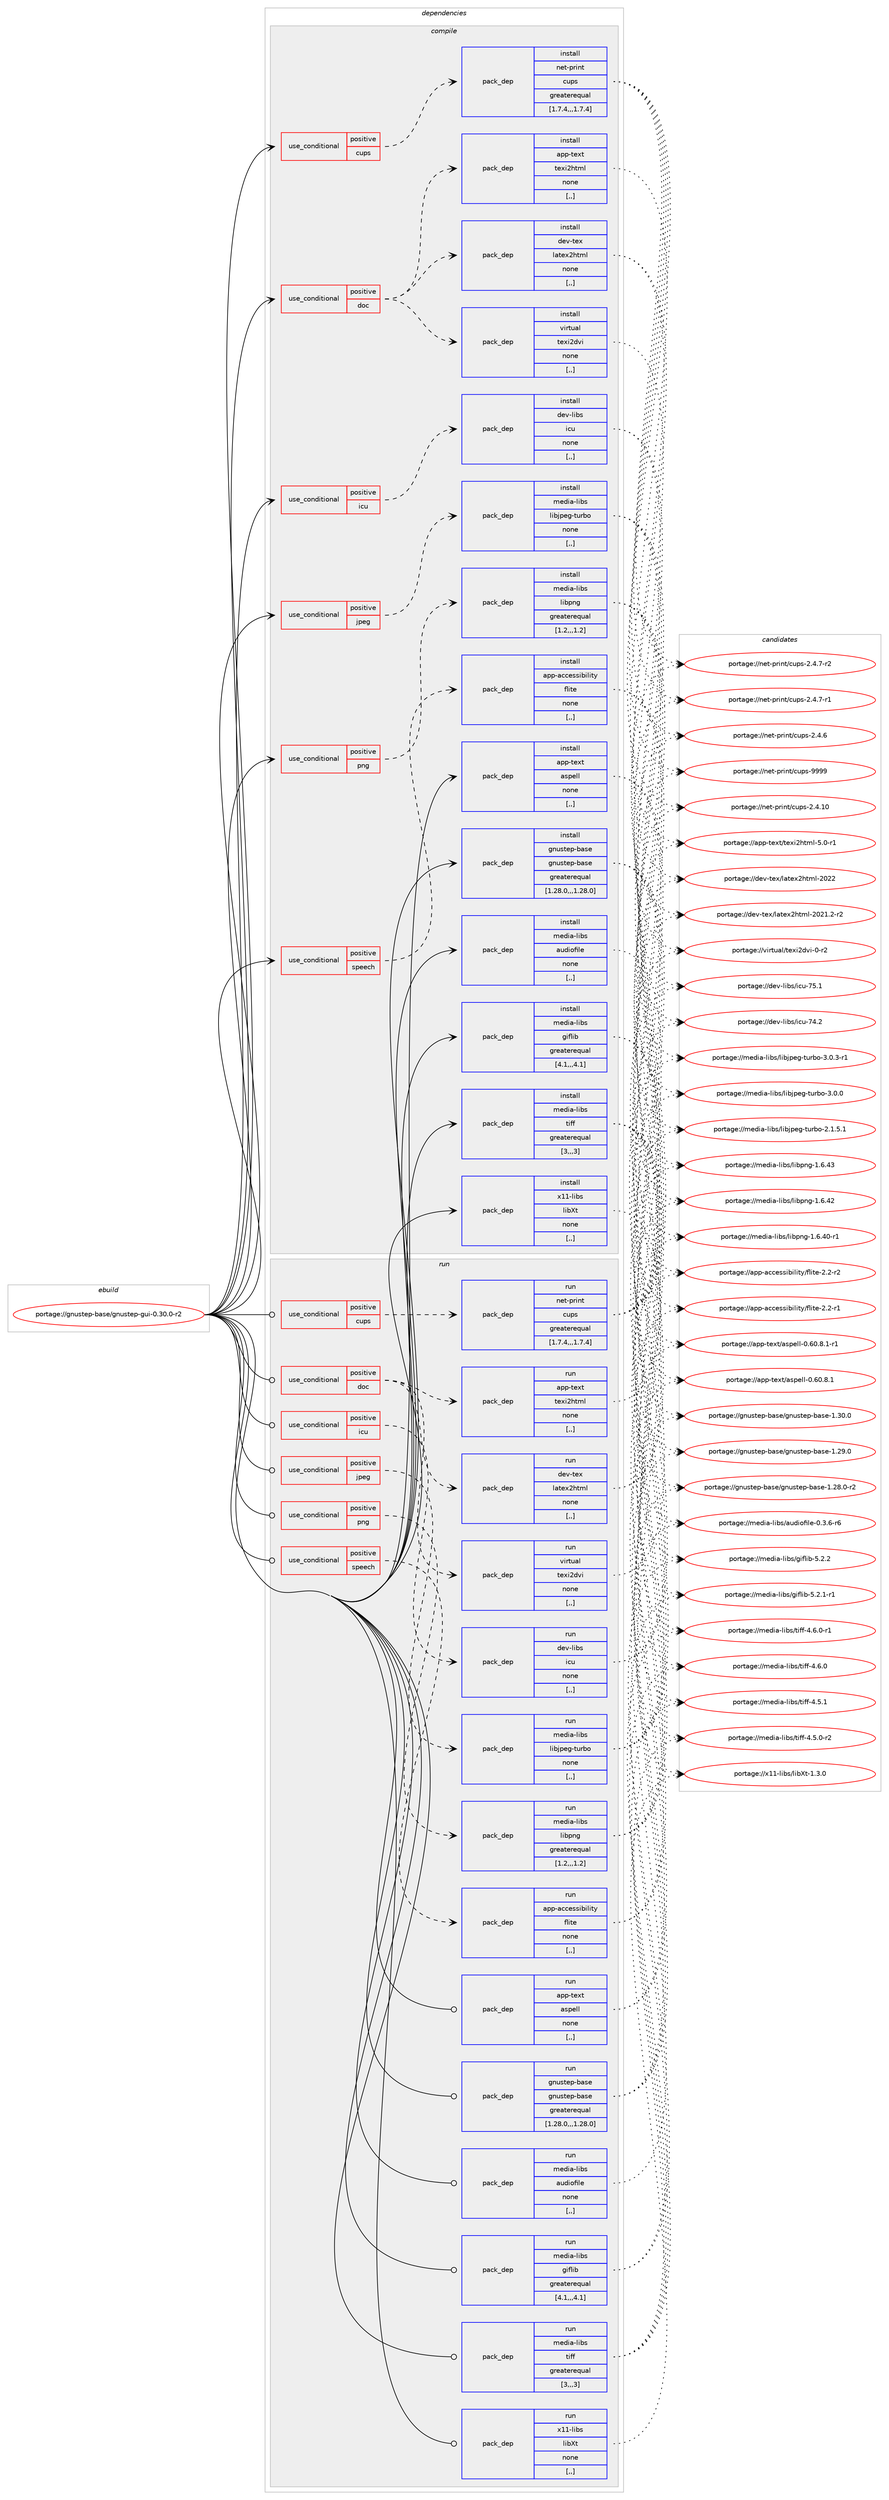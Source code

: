 digraph prolog {

# *************
# Graph options
# *************

newrank=true;
concentrate=true;
compound=true;
graph [rankdir=LR,fontname=Helvetica,fontsize=10,ranksep=1.5];#, ranksep=2.5, nodesep=0.2];
edge  [arrowhead=vee];
node  [fontname=Helvetica,fontsize=10];

# **********
# The ebuild
# **********

subgraph cluster_leftcol {
color=gray;
label=<<i>ebuild</i>>;
id [label="portage://gnustep-base/gnustep-gui-0.30.0-r2", color=red, width=4, href="../gnustep-base/gnustep-gui-0.30.0-r2.svg"];
}

# ****************
# The dependencies
# ****************

subgraph cluster_midcol {
color=gray;
label=<<i>dependencies</i>>;
subgraph cluster_compile {
fillcolor="#eeeeee";
style=filled;
label=<<i>compile</i>>;
subgraph cond66083 {
dependency241936 [label=<<TABLE BORDER="0" CELLBORDER="1" CELLSPACING="0" CELLPADDING="4"><TR><TD ROWSPAN="3" CELLPADDING="10">use_conditional</TD></TR><TR><TD>positive</TD></TR><TR><TD>cups</TD></TR></TABLE>>, shape=none, color=red];
subgraph pack174314 {
dependency241937 [label=<<TABLE BORDER="0" CELLBORDER="1" CELLSPACING="0" CELLPADDING="4" WIDTH="220"><TR><TD ROWSPAN="6" CELLPADDING="30">pack_dep</TD></TR><TR><TD WIDTH="110">install</TD></TR><TR><TD>net-print</TD></TR><TR><TD>cups</TD></TR><TR><TD>greaterequal</TD></TR><TR><TD>[1.7.4,,,1.7.4]</TD></TR></TABLE>>, shape=none, color=blue];
}
dependency241936:e -> dependency241937:w [weight=20,style="dashed",arrowhead="vee"];
}
id:e -> dependency241936:w [weight=20,style="solid",arrowhead="vee"];
subgraph cond66084 {
dependency241938 [label=<<TABLE BORDER="0" CELLBORDER="1" CELLSPACING="0" CELLPADDING="4"><TR><TD ROWSPAN="3" CELLPADDING="10">use_conditional</TD></TR><TR><TD>positive</TD></TR><TR><TD>doc</TD></TR></TABLE>>, shape=none, color=red];
subgraph pack174315 {
dependency241939 [label=<<TABLE BORDER="0" CELLBORDER="1" CELLSPACING="0" CELLPADDING="4" WIDTH="220"><TR><TD ROWSPAN="6" CELLPADDING="30">pack_dep</TD></TR><TR><TD WIDTH="110">install</TD></TR><TR><TD>virtual</TD></TR><TR><TD>texi2dvi</TD></TR><TR><TD>none</TD></TR><TR><TD>[,,]</TD></TR></TABLE>>, shape=none, color=blue];
}
dependency241938:e -> dependency241939:w [weight=20,style="dashed",arrowhead="vee"];
subgraph pack174316 {
dependency241940 [label=<<TABLE BORDER="0" CELLBORDER="1" CELLSPACING="0" CELLPADDING="4" WIDTH="220"><TR><TD ROWSPAN="6" CELLPADDING="30">pack_dep</TD></TR><TR><TD WIDTH="110">install</TD></TR><TR><TD>dev-tex</TD></TR><TR><TD>latex2html</TD></TR><TR><TD>none</TD></TR><TR><TD>[,,]</TD></TR></TABLE>>, shape=none, color=blue];
}
dependency241938:e -> dependency241940:w [weight=20,style="dashed",arrowhead="vee"];
subgraph pack174317 {
dependency241941 [label=<<TABLE BORDER="0" CELLBORDER="1" CELLSPACING="0" CELLPADDING="4" WIDTH="220"><TR><TD ROWSPAN="6" CELLPADDING="30">pack_dep</TD></TR><TR><TD WIDTH="110">install</TD></TR><TR><TD>app-text</TD></TR><TR><TD>texi2html</TD></TR><TR><TD>none</TD></TR><TR><TD>[,,]</TD></TR></TABLE>>, shape=none, color=blue];
}
dependency241938:e -> dependency241941:w [weight=20,style="dashed",arrowhead="vee"];
}
id:e -> dependency241938:w [weight=20,style="solid",arrowhead="vee"];
subgraph cond66085 {
dependency241942 [label=<<TABLE BORDER="0" CELLBORDER="1" CELLSPACING="0" CELLPADDING="4"><TR><TD ROWSPAN="3" CELLPADDING="10">use_conditional</TD></TR><TR><TD>positive</TD></TR><TR><TD>icu</TD></TR></TABLE>>, shape=none, color=red];
subgraph pack174318 {
dependency241943 [label=<<TABLE BORDER="0" CELLBORDER="1" CELLSPACING="0" CELLPADDING="4" WIDTH="220"><TR><TD ROWSPAN="6" CELLPADDING="30">pack_dep</TD></TR><TR><TD WIDTH="110">install</TD></TR><TR><TD>dev-libs</TD></TR><TR><TD>icu</TD></TR><TR><TD>none</TD></TR><TR><TD>[,,]</TD></TR></TABLE>>, shape=none, color=blue];
}
dependency241942:e -> dependency241943:w [weight=20,style="dashed",arrowhead="vee"];
}
id:e -> dependency241942:w [weight=20,style="solid",arrowhead="vee"];
subgraph cond66086 {
dependency241944 [label=<<TABLE BORDER="0" CELLBORDER="1" CELLSPACING="0" CELLPADDING="4"><TR><TD ROWSPAN="3" CELLPADDING="10">use_conditional</TD></TR><TR><TD>positive</TD></TR><TR><TD>jpeg</TD></TR></TABLE>>, shape=none, color=red];
subgraph pack174319 {
dependency241945 [label=<<TABLE BORDER="0" CELLBORDER="1" CELLSPACING="0" CELLPADDING="4" WIDTH="220"><TR><TD ROWSPAN="6" CELLPADDING="30">pack_dep</TD></TR><TR><TD WIDTH="110">install</TD></TR><TR><TD>media-libs</TD></TR><TR><TD>libjpeg-turbo</TD></TR><TR><TD>none</TD></TR><TR><TD>[,,]</TD></TR></TABLE>>, shape=none, color=blue];
}
dependency241944:e -> dependency241945:w [weight=20,style="dashed",arrowhead="vee"];
}
id:e -> dependency241944:w [weight=20,style="solid",arrowhead="vee"];
subgraph cond66087 {
dependency241946 [label=<<TABLE BORDER="0" CELLBORDER="1" CELLSPACING="0" CELLPADDING="4"><TR><TD ROWSPAN="3" CELLPADDING="10">use_conditional</TD></TR><TR><TD>positive</TD></TR><TR><TD>png</TD></TR></TABLE>>, shape=none, color=red];
subgraph pack174320 {
dependency241947 [label=<<TABLE BORDER="0" CELLBORDER="1" CELLSPACING="0" CELLPADDING="4" WIDTH="220"><TR><TD ROWSPAN="6" CELLPADDING="30">pack_dep</TD></TR><TR><TD WIDTH="110">install</TD></TR><TR><TD>media-libs</TD></TR><TR><TD>libpng</TD></TR><TR><TD>greaterequal</TD></TR><TR><TD>[1.2,,,1.2]</TD></TR></TABLE>>, shape=none, color=blue];
}
dependency241946:e -> dependency241947:w [weight=20,style="dashed",arrowhead="vee"];
}
id:e -> dependency241946:w [weight=20,style="solid",arrowhead="vee"];
subgraph cond66088 {
dependency241948 [label=<<TABLE BORDER="0" CELLBORDER="1" CELLSPACING="0" CELLPADDING="4"><TR><TD ROWSPAN="3" CELLPADDING="10">use_conditional</TD></TR><TR><TD>positive</TD></TR><TR><TD>speech</TD></TR></TABLE>>, shape=none, color=red];
subgraph pack174321 {
dependency241949 [label=<<TABLE BORDER="0" CELLBORDER="1" CELLSPACING="0" CELLPADDING="4" WIDTH="220"><TR><TD ROWSPAN="6" CELLPADDING="30">pack_dep</TD></TR><TR><TD WIDTH="110">install</TD></TR><TR><TD>app-accessibility</TD></TR><TR><TD>flite</TD></TR><TR><TD>none</TD></TR><TR><TD>[,,]</TD></TR></TABLE>>, shape=none, color=blue];
}
dependency241948:e -> dependency241949:w [weight=20,style="dashed",arrowhead="vee"];
}
id:e -> dependency241948:w [weight=20,style="solid",arrowhead="vee"];
subgraph pack174322 {
dependency241950 [label=<<TABLE BORDER="0" CELLBORDER="1" CELLSPACING="0" CELLPADDING="4" WIDTH="220"><TR><TD ROWSPAN="6" CELLPADDING="30">pack_dep</TD></TR><TR><TD WIDTH="110">install</TD></TR><TR><TD>app-text</TD></TR><TR><TD>aspell</TD></TR><TR><TD>none</TD></TR><TR><TD>[,,]</TD></TR></TABLE>>, shape=none, color=blue];
}
id:e -> dependency241950:w [weight=20,style="solid",arrowhead="vee"];
subgraph pack174323 {
dependency241951 [label=<<TABLE BORDER="0" CELLBORDER="1" CELLSPACING="0" CELLPADDING="4" WIDTH="220"><TR><TD ROWSPAN="6" CELLPADDING="30">pack_dep</TD></TR><TR><TD WIDTH="110">install</TD></TR><TR><TD>gnustep-base</TD></TR><TR><TD>gnustep-base</TD></TR><TR><TD>greaterequal</TD></TR><TR><TD>[1.28.0,,,1.28.0]</TD></TR></TABLE>>, shape=none, color=blue];
}
id:e -> dependency241951:w [weight=20,style="solid",arrowhead="vee"];
subgraph pack174324 {
dependency241952 [label=<<TABLE BORDER="0" CELLBORDER="1" CELLSPACING="0" CELLPADDING="4" WIDTH="220"><TR><TD ROWSPAN="6" CELLPADDING="30">pack_dep</TD></TR><TR><TD WIDTH="110">install</TD></TR><TR><TD>media-libs</TD></TR><TR><TD>audiofile</TD></TR><TR><TD>none</TD></TR><TR><TD>[,,]</TD></TR></TABLE>>, shape=none, color=blue];
}
id:e -> dependency241952:w [weight=20,style="solid",arrowhead="vee"];
subgraph pack174325 {
dependency241953 [label=<<TABLE BORDER="0" CELLBORDER="1" CELLSPACING="0" CELLPADDING="4" WIDTH="220"><TR><TD ROWSPAN="6" CELLPADDING="30">pack_dep</TD></TR><TR><TD WIDTH="110">install</TD></TR><TR><TD>media-libs</TD></TR><TR><TD>giflib</TD></TR><TR><TD>greaterequal</TD></TR><TR><TD>[4.1,,,4.1]</TD></TR></TABLE>>, shape=none, color=blue];
}
id:e -> dependency241953:w [weight=20,style="solid",arrowhead="vee"];
subgraph pack174326 {
dependency241954 [label=<<TABLE BORDER="0" CELLBORDER="1" CELLSPACING="0" CELLPADDING="4" WIDTH="220"><TR><TD ROWSPAN="6" CELLPADDING="30">pack_dep</TD></TR><TR><TD WIDTH="110">install</TD></TR><TR><TD>media-libs</TD></TR><TR><TD>tiff</TD></TR><TR><TD>greaterequal</TD></TR><TR><TD>[3,,,3]</TD></TR></TABLE>>, shape=none, color=blue];
}
id:e -> dependency241954:w [weight=20,style="solid",arrowhead="vee"];
subgraph pack174327 {
dependency241955 [label=<<TABLE BORDER="0" CELLBORDER="1" CELLSPACING="0" CELLPADDING="4" WIDTH="220"><TR><TD ROWSPAN="6" CELLPADDING="30">pack_dep</TD></TR><TR><TD WIDTH="110">install</TD></TR><TR><TD>x11-libs</TD></TR><TR><TD>libXt</TD></TR><TR><TD>none</TD></TR><TR><TD>[,,]</TD></TR></TABLE>>, shape=none, color=blue];
}
id:e -> dependency241955:w [weight=20,style="solid",arrowhead="vee"];
}
subgraph cluster_compileandrun {
fillcolor="#eeeeee";
style=filled;
label=<<i>compile and run</i>>;
}
subgraph cluster_run {
fillcolor="#eeeeee";
style=filled;
label=<<i>run</i>>;
subgraph cond66089 {
dependency241956 [label=<<TABLE BORDER="0" CELLBORDER="1" CELLSPACING="0" CELLPADDING="4"><TR><TD ROWSPAN="3" CELLPADDING="10">use_conditional</TD></TR><TR><TD>positive</TD></TR><TR><TD>cups</TD></TR></TABLE>>, shape=none, color=red];
subgraph pack174328 {
dependency241957 [label=<<TABLE BORDER="0" CELLBORDER="1" CELLSPACING="0" CELLPADDING="4" WIDTH="220"><TR><TD ROWSPAN="6" CELLPADDING="30">pack_dep</TD></TR><TR><TD WIDTH="110">run</TD></TR><TR><TD>net-print</TD></TR><TR><TD>cups</TD></TR><TR><TD>greaterequal</TD></TR><TR><TD>[1.7.4,,,1.7.4]</TD></TR></TABLE>>, shape=none, color=blue];
}
dependency241956:e -> dependency241957:w [weight=20,style="dashed",arrowhead="vee"];
}
id:e -> dependency241956:w [weight=20,style="solid",arrowhead="odot"];
subgraph cond66090 {
dependency241958 [label=<<TABLE BORDER="0" CELLBORDER="1" CELLSPACING="0" CELLPADDING="4"><TR><TD ROWSPAN="3" CELLPADDING="10">use_conditional</TD></TR><TR><TD>positive</TD></TR><TR><TD>doc</TD></TR></TABLE>>, shape=none, color=red];
subgraph pack174329 {
dependency241959 [label=<<TABLE BORDER="0" CELLBORDER="1" CELLSPACING="0" CELLPADDING="4" WIDTH="220"><TR><TD ROWSPAN="6" CELLPADDING="30">pack_dep</TD></TR><TR><TD WIDTH="110">run</TD></TR><TR><TD>virtual</TD></TR><TR><TD>texi2dvi</TD></TR><TR><TD>none</TD></TR><TR><TD>[,,]</TD></TR></TABLE>>, shape=none, color=blue];
}
dependency241958:e -> dependency241959:w [weight=20,style="dashed",arrowhead="vee"];
subgraph pack174330 {
dependency241960 [label=<<TABLE BORDER="0" CELLBORDER="1" CELLSPACING="0" CELLPADDING="4" WIDTH="220"><TR><TD ROWSPAN="6" CELLPADDING="30">pack_dep</TD></TR><TR><TD WIDTH="110">run</TD></TR><TR><TD>dev-tex</TD></TR><TR><TD>latex2html</TD></TR><TR><TD>none</TD></TR><TR><TD>[,,]</TD></TR></TABLE>>, shape=none, color=blue];
}
dependency241958:e -> dependency241960:w [weight=20,style="dashed",arrowhead="vee"];
subgraph pack174331 {
dependency241961 [label=<<TABLE BORDER="0" CELLBORDER="1" CELLSPACING="0" CELLPADDING="4" WIDTH="220"><TR><TD ROWSPAN="6" CELLPADDING="30">pack_dep</TD></TR><TR><TD WIDTH="110">run</TD></TR><TR><TD>app-text</TD></TR><TR><TD>texi2html</TD></TR><TR><TD>none</TD></TR><TR><TD>[,,]</TD></TR></TABLE>>, shape=none, color=blue];
}
dependency241958:e -> dependency241961:w [weight=20,style="dashed",arrowhead="vee"];
}
id:e -> dependency241958:w [weight=20,style="solid",arrowhead="odot"];
subgraph cond66091 {
dependency241962 [label=<<TABLE BORDER="0" CELLBORDER="1" CELLSPACING="0" CELLPADDING="4"><TR><TD ROWSPAN="3" CELLPADDING="10">use_conditional</TD></TR><TR><TD>positive</TD></TR><TR><TD>icu</TD></TR></TABLE>>, shape=none, color=red];
subgraph pack174332 {
dependency241963 [label=<<TABLE BORDER="0" CELLBORDER="1" CELLSPACING="0" CELLPADDING="4" WIDTH="220"><TR><TD ROWSPAN="6" CELLPADDING="30">pack_dep</TD></TR><TR><TD WIDTH="110">run</TD></TR><TR><TD>dev-libs</TD></TR><TR><TD>icu</TD></TR><TR><TD>none</TD></TR><TR><TD>[,,]</TD></TR></TABLE>>, shape=none, color=blue];
}
dependency241962:e -> dependency241963:w [weight=20,style="dashed",arrowhead="vee"];
}
id:e -> dependency241962:w [weight=20,style="solid",arrowhead="odot"];
subgraph cond66092 {
dependency241964 [label=<<TABLE BORDER="0" CELLBORDER="1" CELLSPACING="0" CELLPADDING="4"><TR><TD ROWSPAN="3" CELLPADDING="10">use_conditional</TD></TR><TR><TD>positive</TD></TR><TR><TD>jpeg</TD></TR></TABLE>>, shape=none, color=red];
subgraph pack174333 {
dependency241965 [label=<<TABLE BORDER="0" CELLBORDER="1" CELLSPACING="0" CELLPADDING="4" WIDTH="220"><TR><TD ROWSPAN="6" CELLPADDING="30">pack_dep</TD></TR><TR><TD WIDTH="110">run</TD></TR><TR><TD>media-libs</TD></TR><TR><TD>libjpeg-turbo</TD></TR><TR><TD>none</TD></TR><TR><TD>[,,]</TD></TR></TABLE>>, shape=none, color=blue];
}
dependency241964:e -> dependency241965:w [weight=20,style="dashed",arrowhead="vee"];
}
id:e -> dependency241964:w [weight=20,style="solid",arrowhead="odot"];
subgraph cond66093 {
dependency241966 [label=<<TABLE BORDER="0" CELLBORDER="1" CELLSPACING="0" CELLPADDING="4"><TR><TD ROWSPAN="3" CELLPADDING="10">use_conditional</TD></TR><TR><TD>positive</TD></TR><TR><TD>png</TD></TR></TABLE>>, shape=none, color=red];
subgraph pack174334 {
dependency241967 [label=<<TABLE BORDER="0" CELLBORDER="1" CELLSPACING="0" CELLPADDING="4" WIDTH="220"><TR><TD ROWSPAN="6" CELLPADDING="30">pack_dep</TD></TR><TR><TD WIDTH="110">run</TD></TR><TR><TD>media-libs</TD></TR><TR><TD>libpng</TD></TR><TR><TD>greaterequal</TD></TR><TR><TD>[1.2,,,1.2]</TD></TR></TABLE>>, shape=none, color=blue];
}
dependency241966:e -> dependency241967:w [weight=20,style="dashed",arrowhead="vee"];
}
id:e -> dependency241966:w [weight=20,style="solid",arrowhead="odot"];
subgraph cond66094 {
dependency241968 [label=<<TABLE BORDER="0" CELLBORDER="1" CELLSPACING="0" CELLPADDING="4"><TR><TD ROWSPAN="3" CELLPADDING="10">use_conditional</TD></TR><TR><TD>positive</TD></TR><TR><TD>speech</TD></TR></TABLE>>, shape=none, color=red];
subgraph pack174335 {
dependency241969 [label=<<TABLE BORDER="0" CELLBORDER="1" CELLSPACING="0" CELLPADDING="4" WIDTH="220"><TR><TD ROWSPAN="6" CELLPADDING="30">pack_dep</TD></TR><TR><TD WIDTH="110">run</TD></TR><TR><TD>app-accessibility</TD></TR><TR><TD>flite</TD></TR><TR><TD>none</TD></TR><TR><TD>[,,]</TD></TR></TABLE>>, shape=none, color=blue];
}
dependency241968:e -> dependency241969:w [weight=20,style="dashed",arrowhead="vee"];
}
id:e -> dependency241968:w [weight=20,style="solid",arrowhead="odot"];
subgraph pack174336 {
dependency241970 [label=<<TABLE BORDER="0" CELLBORDER="1" CELLSPACING="0" CELLPADDING="4" WIDTH="220"><TR><TD ROWSPAN="6" CELLPADDING="30">pack_dep</TD></TR><TR><TD WIDTH="110">run</TD></TR><TR><TD>app-text</TD></TR><TR><TD>aspell</TD></TR><TR><TD>none</TD></TR><TR><TD>[,,]</TD></TR></TABLE>>, shape=none, color=blue];
}
id:e -> dependency241970:w [weight=20,style="solid",arrowhead="odot"];
subgraph pack174337 {
dependency241971 [label=<<TABLE BORDER="0" CELLBORDER="1" CELLSPACING="0" CELLPADDING="4" WIDTH="220"><TR><TD ROWSPAN="6" CELLPADDING="30">pack_dep</TD></TR><TR><TD WIDTH="110">run</TD></TR><TR><TD>gnustep-base</TD></TR><TR><TD>gnustep-base</TD></TR><TR><TD>greaterequal</TD></TR><TR><TD>[1.28.0,,,1.28.0]</TD></TR></TABLE>>, shape=none, color=blue];
}
id:e -> dependency241971:w [weight=20,style="solid",arrowhead="odot"];
subgraph pack174338 {
dependency241972 [label=<<TABLE BORDER="0" CELLBORDER="1" CELLSPACING="0" CELLPADDING="4" WIDTH="220"><TR><TD ROWSPAN="6" CELLPADDING="30">pack_dep</TD></TR><TR><TD WIDTH="110">run</TD></TR><TR><TD>media-libs</TD></TR><TR><TD>audiofile</TD></TR><TR><TD>none</TD></TR><TR><TD>[,,]</TD></TR></TABLE>>, shape=none, color=blue];
}
id:e -> dependency241972:w [weight=20,style="solid",arrowhead="odot"];
subgraph pack174339 {
dependency241973 [label=<<TABLE BORDER="0" CELLBORDER="1" CELLSPACING="0" CELLPADDING="4" WIDTH="220"><TR><TD ROWSPAN="6" CELLPADDING="30">pack_dep</TD></TR><TR><TD WIDTH="110">run</TD></TR><TR><TD>media-libs</TD></TR><TR><TD>giflib</TD></TR><TR><TD>greaterequal</TD></TR><TR><TD>[4.1,,,4.1]</TD></TR></TABLE>>, shape=none, color=blue];
}
id:e -> dependency241973:w [weight=20,style="solid",arrowhead="odot"];
subgraph pack174340 {
dependency241974 [label=<<TABLE BORDER="0" CELLBORDER="1" CELLSPACING="0" CELLPADDING="4" WIDTH="220"><TR><TD ROWSPAN="6" CELLPADDING="30">pack_dep</TD></TR><TR><TD WIDTH="110">run</TD></TR><TR><TD>media-libs</TD></TR><TR><TD>tiff</TD></TR><TR><TD>greaterequal</TD></TR><TR><TD>[3,,,3]</TD></TR></TABLE>>, shape=none, color=blue];
}
id:e -> dependency241974:w [weight=20,style="solid",arrowhead="odot"];
subgraph pack174341 {
dependency241975 [label=<<TABLE BORDER="0" CELLBORDER="1" CELLSPACING="0" CELLPADDING="4" WIDTH="220"><TR><TD ROWSPAN="6" CELLPADDING="30">pack_dep</TD></TR><TR><TD WIDTH="110">run</TD></TR><TR><TD>x11-libs</TD></TR><TR><TD>libXt</TD></TR><TR><TD>none</TD></TR><TR><TD>[,,]</TD></TR></TABLE>>, shape=none, color=blue];
}
id:e -> dependency241975:w [weight=20,style="solid",arrowhead="odot"];
}
}

# **************
# The candidates
# **************

subgraph cluster_choices {
rank=same;
color=gray;
label=<<i>candidates</i>>;

subgraph choice174314 {
color=black;
nodesep=1;
choice1101011164511211410511011647991171121154557575757 [label="portage://net-print/cups-9999", color=red, width=4,href="../net-print/cups-9999.svg"];
choice11010111645112114105110116479911711211545504652464948 [label="portage://net-print/cups-2.4.10", color=red, width=4,href="../net-print/cups-2.4.10.svg"];
choice1101011164511211410511011647991171121154550465246554511450 [label="portage://net-print/cups-2.4.7-r2", color=red, width=4,href="../net-print/cups-2.4.7-r2.svg"];
choice1101011164511211410511011647991171121154550465246554511449 [label="portage://net-print/cups-2.4.7-r1", color=red, width=4,href="../net-print/cups-2.4.7-r1.svg"];
choice110101116451121141051101164799117112115455046524654 [label="portage://net-print/cups-2.4.6", color=red, width=4,href="../net-print/cups-2.4.6.svg"];
dependency241937:e -> choice1101011164511211410511011647991171121154557575757:w [style=dotted,weight="100"];
dependency241937:e -> choice11010111645112114105110116479911711211545504652464948:w [style=dotted,weight="100"];
dependency241937:e -> choice1101011164511211410511011647991171121154550465246554511450:w [style=dotted,weight="100"];
dependency241937:e -> choice1101011164511211410511011647991171121154550465246554511449:w [style=dotted,weight="100"];
dependency241937:e -> choice110101116451121141051101164799117112115455046524654:w [style=dotted,weight="100"];
}
subgraph choice174315 {
color=black;
nodesep=1;
choice11810511411611797108471161011201055010011810545484511450 [label="portage://virtual/texi2dvi-0-r2", color=red, width=4,href="../virtual/texi2dvi-0-r2.svg"];
dependency241939:e -> choice11810511411611797108471161011201055010011810545484511450:w [style=dotted,weight="100"];
}
subgraph choice174316 {
color=black;
nodesep=1;
choice100101118451161011204710897116101120501041161091084550485050 [label="portage://dev-tex/latex2html-2022", color=red, width=4,href="../dev-tex/latex2html-2022.svg"];
choice10010111845116101120471089711610112050104116109108455048504946504511450 [label="portage://dev-tex/latex2html-2021.2-r2", color=red, width=4,href="../dev-tex/latex2html-2021.2-r2.svg"];
dependency241940:e -> choice100101118451161011204710897116101120501041161091084550485050:w [style=dotted,weight="100"];
dependency241940:e -> choice10010111845116101120471089711610112050104116109108455048504946504511450:w [style=dotted,weight="100"];
}
subgraph choice174317 {
color=black;
nodesep=1;
choice97112112451161011201164711610112010550104116109108455346484511449 [label="portage://app-text/texi2html-5.0-r1", color=red, width=4,href="../app-text/texi2html-5.0-r1.svg"];
dependency241941:e -> choice97112112451161011201164711610112010550104116109108455346484511449:w [style=dotted,weight="100"];
}
subgraph choice174318 {
color=black;
nodesep=1;
choice100101118451081059811547105991174555534649 [label="portage://dev-libs/icu-75.1", color=red, width=4,href="../dev-libs/icu-75.1.svg"];
choice100101118451081059811547105991174555524650 [label="portage://dev-libs/icu-74.2", color=red, width=4,href="../dev-libs/icu-74.2.svg"];
dependency241943:e -> choice100101118451081059811547105991174555534649:w [style=dotted,weight="100"];
dependency241943:e -> choice100101118451081059811547105991174555524650:w [style=dotted,weight="100"];
}
subgraph choice174319 {
color=black;
nodesep=1;
choice109101100105974510810598115471081059810611210110345116117114981114551464846514511449 [label="portage://media-libs/libjpeg-turbo-3.0.3-r1", color=red, width=4,href="../media-libs/libjpeg-turbo-3.0.3-r1.svg"];
choice10910110010597451081059811547108105981061121011034511611711498111455146484648 [label="portage://media-libs/libjpeg-turbo-3.0.0", color=red, width=4,href="../media-libs/libjpeg-turbo-3.0.0.svg"];
choice109101100105974510810598115471081059810611210110345116117114981114550464946534649 [label="portage://media-libs/libjpeg-turbo-2.1.5.1", color=red, width=4,href="../media-libs/libjpeg-turbo-2.1.5.1.svg"];
dependency241945:e -> choice109101100105974510810598115471081059810611210110345116117114981114551464846514511449:w [style=dotted,weight="100"];
dependency241945:e -> choice10910110010597451081059811547108105981061121011034511611711498111455146484648:w [style=dotted,weight="100"];
dependency241945:e -> choice109101100105974510810598115471081059810611210110345116117114981114550464946534649:w [style=dotted,weight="100"];
}
subgraph choice174320 {
color=black;
nodesep=1;
choice109101100105974510810598115471081059811211010345494654465251 [label="portage://media-libs/libpng-1.6.43", color=red, width=4,href="../media-libs/libpng-1.6.43.svg"];
choice109101100105974510810598115471081059811211010345494654465250 [label="portage://media-libs/libpng-1.6.42", color=red, width=4,href="../media-libs/libpng-1.6.42.svg"];
choice1091011001059745108105981154710810598112110103454946544652484511449 [label="portage://media-libs/libpng-1.6.40-r1", color=red, width=4,href="../media-libs/libpng-1.6.40-r1.svg"];
dependency241947:e -> choice109101100105974510810598115471081059811211010345494654465251:w [style=dotted,weight="100"];
dependency241947:e -> choice109101100105974510810598115471081059811211010345494654465250:w [style=dotted,weight="100"];
dependency241947:e -> choice1091011001059745108105981154710810598112110103454946544652484511449:w [style=dotted,weight="100"];
}
subgraph choice174321 {
color=black;
nodesep=1;
choice97112112459799991011151151059810510810511612147102108105116101455046504511450 [label="portage://app-accessibility/flite-2.2-r2", color=red, width=4,href="../app-accessibility/flite-2.2-r2.svg"];
choice97112112459799991011151151059810510810511612147102108105116101455046504511449 [label="portage://app-accessibility/flite-2.2-r1", color=red, width=4,href="../app-accessibility/flite-2.2-r1.svg"];
dependency241949:e -> choice97112112459799991011151151059810510810511612147102108105116101455046504511450:w [style=dotted,weight="100"];
dependency241949:e -> choice97112112459799991011151151059810510810511612147102108105116101455046504511449:w [style=dotted,weight="100"];
}
subgraph choice174322 {
color=black;
nodesep=1;
choice971121124511610112011647971151121011081084548465448465646494511449 [label="portage://app-text/aspell-0.60.8.1-r1", color=red, width=4,href="../app-text/aspell-0.60.8.1-r1.svg"];
choice97112112451161011201164797115112101108108454846544846564649 [label="portage://app-text/aspell-0.60.8.1", color=red, width=4,href="../app-text/aspell-0.60.8.1.svg"];
dependency241950:e -> choice971121124511610112011647971151121011081084548465448465646494511449:w [style=dotted,weight="100"];
dependency241950:e -> choice97112112451161011201164797115112101108108454846544846564649:w [style=dotted,weight="100"];
}
subgraph choice174323 {
color=black;
nodesep=1;
choice1031101171151161011124598971151014710311011711511610111245989711510145494651484648 [label="portage://gnustep-base/gnustep-base-1.30.0", color=red, width=4,href="../gnustep-base/gnustep-base-1.30.0.svg"];
choice1031101171151161011124598971151014710311011711511610111245989711510145494650574648 [label="portage://gnustep-base/gnustep-base-1.29.0", color=red, width=4,href="../gnustep-base/gnustep-base-1.29.0.svg"];
choice10311011711511610111245989711510147103110117115116101112459897115101454946505646484511450 [label="portage://gnustep-base/gnustep-base-1.28.0-r2", color=red, width=4,href="../gnustep-base/gnustep-base-1.28.0-r2.svg"];
dependency241951:e -> choice1031101171151161011124598971151014710311011711511610111245989711510145494651484648:w [style=dotted,weight="100"];
dependency241951:e -> choice1031101171151161011124598971151014710311011711511610111245989711510145494650574648:w [style=dotted,weight="100"];
dependency241951:e -> choice10311011711511610111245989711510147103110117115116101112459897115101454946505646484511450:w [style=dotted,weight="100"];
}
subgraph choice174324 {
color=black;
nodesep=1;
choice10910110010597451081059811547971171001051111021051081014548465146544511454 [label="portage://media-libs/audiofile-0.3.6-r6", color=red, width=4,href="../media-libs/audiofile-0.3.6-r6.svg"];
dependency241952:e -> choice10910110010597451081059811547971171001051111021051081014548465146544511454:w [style=dotted,weight="100"];
}
subgraph choice174325 {
color=black;
nodesep=1;
choice1091011001059745108105981154710310510210810598455346504650 [label="portage://media-libs/giflib-5.2.2", color=red, width=4,href="../media-libs/giflib-5.2.2.svg"];
choice10910110010597451081059811547103105102108105984553465046494511449 [label="portage://media-libs/giflib-5.2.1-r1", color=red, width=4,href="../media-libs/giflib-5.2.1-r1.svg"];
dependency241953:e -> choice1091011001059745108105981154710310510210810598455346504650:w [style=dotted,weight="100"];
dependency241953:e -> choice10910110010597451081059811547103105102108105984553465046494511449:w [style=dotted,weight="100"];
}
subgraph choice174326 {
color=black;
nodesep=1;
choice109101100105974510810598115471161051021024552465446484511449 [label="portage://media-libs/tiff-4.6.0-r1", color=red, width=4,href="../media-libs/tiff-4.6.0-r1.svg"];
choice10910110010597451081059811547116105102102455246544648 [label="portage://media-libs/tiff-4.6.0", color=red, width=4,href="../media-libs/tiff-4.6.0.svg"];
choice10910110010597451081059811547116105102102455246534649 [label="portage://media-libs/tiff-4.5.1", color=red, width=4,href="../media-libs/tiff-4.5.1.svg"];
choice109101100105974510810598115471161051021024552465346484511450 [label="portage://media-libs/tiff-4.5.0-r2", color=red, width=4,href="../media-libs/tiff-4.5.0-r2.svg"];
dependency241954:e -> choice109101100105974510810598115471161051021024552465446484511449:w [style=dotted,weight="100"];
dependency241954:e -> choice10910110010597451081059811547116105102102455246544648:w [style=dotted,weight="100"];
dependency241954:e -> choice10910110010597451081059811547116105102102455246534649:w [style=dotted,weight="100"];
dependency241954:e -> choice109101100105974510810598115471161051021024552465346484511450:w [style=dotted,weight="100"];
}
subgraph choice174327 {
color=black;
nodesep=1;
choice12049494510810598115471081059888116454946514648 [label="portage://x11-libs/libXt-1.3.0", color=red, width=4,href="../x11-libs/libXt-1.3.0.svg"];
dependency241955:e -> choice12049494510810598115471081059888116454946514648:w [style=dotted,weight="100"];
}
subgraph choice174328 {
color=black;
nodesep=1;
choice1101011164511211410511011647991171121154557575757 [label="portage://net-print/cups-9999", color=red, width=4,href="../net-print/cups-9999.svg"];
choice11010111645112114105110116479911711211545504652464948 [label="portage://net-print/cups-2.4.10", color=red, width=4,href="../net-print/cups-2.4.10.svg"];
choice1101011164511211410511011647991171121154550465246554511450 [label="portage://net-print/cups-2.4.7-r2", color=red, width=4,href="../net-print/cups-2.4.7-r2.svg"];
choice1101011164511211410511011647991171121154550465246554511449 [label="portage://net-print/cups-2.4.7-r1", color=red, width=4,href="../net-print/cups-2.4.7-r1.svg"];
choice110101116451121141051101164799117112115455046524654 [label="portage://net-print/cups-2.4.6", color=red, width=4,href="../net-print/cups-2.4.6.svg"];
dependency241957:e -> choice1101011164511211410511011647991171121154557575757:w [style=dotted,weight="100"];
dependency241957:e -> choice11010111645112114105110116479911711211545504652464948:w [style=dotted,weight="100"];
dependency241957:e -> choice1101011164511211410511011647991171121154550465246554511450:w [style=dotted,weight="100"];
dependency241957:e -> choice1101011164511211410511011647991171121154550465246554511449:w [style=dotted,weight="100"];
dependency241957:e -> choice110101116451121141051101164799117112115455046524654:w [style=dotted,weight="100"];
}
subgraph choice174329 {
color=black;
nodesep=1;
choice11810511411611797108471161011201055010011810545484511450 [label="portage://virtual/texi2dvi-0-r2", color=red, width=4,href="../virtual/texi2dvi-0-r2.svg"];
dependency241959:e -> choice11810511411611797108471161011201055010011810545484511450:w [style=dotted,weight="100"];
}
subgraph choice174330 {
color=black;
nodesep=1;
choice100101118451161011204710897116101120501041161091084550485050 [label="portage://dev-tex/latex2html-2022", color=red, width=4,href="../dev-tex/latex2html-2022.svg"];
choice10010111845116101120471089711610112050104116109108455048504946504511450 [label="portage://dev-tex/latex2html-2021.2-r2", color=red, width=4,href="../dev-tex/latex2html-2021.2-r2.svg"];
dependency241960:e -> choice100101118451161011204710897116101120501041161091084550485050:w [style=dotted,weight="100"];
dependency241960:e -> choice10010111845116101120471089711610112050104116109108455048504946504511450:w [style=dotted,weight="100"];
}
subgraph choice174331 {
color=black;
nodesep=1;
choice97112112451161011201164711610112010550104116109108455346484511449 [label="portage://app-text/texi2html-5.0-r1", color=red, width=4,href="../app-text/texi2html-5.0-r1.svg"];
dependency241961:e -> choice97112112451161011201164711610112010550104116109108455346484511449:w [style=dotted,weight="100"];
}
subgraph choice174332 {
color=black;
nodesep=1;
choice100101118451081059811547105991174555534649 [label="portage://dev-libs/icu-75.1", color=red, width=4,href="../dev-libs/icu-75.1.svg"];
choice100101118451081059811547105991174555524650 [label="portage://dev-libs/icu-74.2", color=red, width=4,href="../dev-libs/icu-74.2.svg"];
dependency241963:e -> choice100101118451081059811547105991174555534649:w [style=dotted,weight="100"];
dependency241963:e -> choice100101118451081059811547105991174555524650:w [style=dotted,weight="100"];
}
subgraph choice174333 {
color=black;
nodesep=1;
choice109101100105974510810598115471081059810611210110345116117114981114551464846514511449 [label="portage://media-libs/libjpeg-turbo-3.0.3-r1", color=red, width=4,href="../media-libs/libjpeg-turbo-3.0.3-r1.svg"];
choice10910110010597451081059811547108105981061121011034511611711498111455146484648 [label="portage://media-libs/libjpeg-turbo-3.0.0", color=red, width=4,href="../media-libs/libjpeg-turbo-3.0.0.svg"];
choice109101100105974510810598115471081059810611210110345116117114981114550464946534649 [label="portage://media-libs/libjpeg-turbo-2.1.5.1", color=red, width=4,href="../media-libs/libjpeg-turbo-2.1.5.1.svg"];
dependency241965:e -> choice109101100105974510810598115471081059810611210110345116117114981114551464846514511449:w [style=dotted,weight="100"];
dependency241965:e -> choice10910110010597451081059811547108105981061121011034511611711498111455146484648:w [style=dotted,weight="100"];
dependency241965:e -> choice109101100105974510810598115471081059810611210110345116117114981114550464946534649:w [style=dotted,weight="100"];
}
subgraph choice174334 {
color=black;
nodesep=1;
choice109101100105974510810598115471081059811211010345494654465251 [label="portage://media-libs/libpng-1.6.43", color=red, width=4,href="../media-libs/libpng-1.6.43.svg"];
choice109101100105974510810598115471081059811211010345494654465250 [label="portage://media-libs/libpng-1.6.42", color=red, width=4,href="../media-libs/libpng-1.6.42.svg"];
choice1091011001059745108105981154710810598112110103454946544652484511449 [label="portage://media-libs/libpng-1.6.40-r1", color=red, width=4,href="../media-libs/libpng-1.6.40-r1.svg"];
dependency241967:e -> choice109101100105974510810598115471081059811211010345494654465251:w [style=dotted,weight="100"];
dependency241967:e -> choice109101100105974510810598115471081059811211010345494654465250:w [style=dotted,weight="100"];
dependency241967:e -> choice1091011001059745108105981154710810598112110103454946544652484511449:w [style=dotted,weight="100"];
}
subgraph choice174335 {
color=black;
nodesep=1;
choice97112112459799991011151151059810510810511612147102108105116101455046504511450 [label="portage://app-accessibility/flite-2.2-r2", color=red, width=4,href="../app-accessibility/flite-2.2-r2.svg"];
choice97112112459799991011151151059810510810511612147102108105116101455046504511449 [label="portage://app-accessibility/flite-2.2-r1", color=red, width=4,href="../app-accessibility/flite-2.2-r1.svg"];
dependency241969:e -> choice97112112459799991011151151059810510810511612147102108105116101455046504511450:w [style=dotted,weight="100"];
dependency241969:e -> choice97112112459799991011151151059810510810511612147102108105116101455046504511449:w [style=dotted,weight="100"];
}
subgraph choice174336 {
color=black;
nodesep=1;
choice971121124511610112011647971151121011081084548465448465646494511449 [label="portage://app-text/aspell-0.60.8.1-r1", color=red, width=4,href="../app-text/aspell-0.60.8.1-r1.svg"];
choice97112112451161011201164797115112101108108454846544846564649 [label="portage://app-text/aspell-0.60.8.1", color=red, width=4,href="../app-text/aspell-0.60.8.1.svg"];
dependency241970:e -> choice971121124511610112011647971151121011081084548465448465646494511449:w [style=dotted,weight="100"];
dependency241970:e -> choice97112112451161011201164797115112101108108454846544846564649:w [style=dotted,weight="100"];
}
subgraph choice174337 {
color=black;
nodesep=1;
choice1031101171151161011124598971151014710311011711511610111245989711510145494651484648 [label="portage://gnustep-base/gnustep-base-1.30.0", color=red, width=4,href="../gnustep-base/gnustep-base-1.30.0.svg"];
choice1031101171151161011124598971151014710311011711511610111245989711510145494650574648 [label="portage://gnustep-base/gnustep-base-1.29.0", color=red, width=4,href="../gnustep-base/gnustep-base-1.29.0.svg"];
choice10311011711511610111245989711510147103110117115116101112459897115101454946505646484511450 [label="portage://gnustep-base/gnustep-base-1.28.0-r2", color=red, width=4,href="../gnustep-base/gnustep-base-1.28.0-r2.svg"];
dependency241971:e -> choice1031101171151161011124598971151014710311011711511610111245989711510145494651484648:w [style=dotted,weight="100"];
dependency241971:e -> choice1031101171151161011124598971151014710311011711511610111245989711510145494650574648:w [style=dotted,weight="100"];
dependency241971:e -> choice10311011711511610111245989711510147103110117115116101112459897115101454946505646484511450:w [style=dotted,weight="100"];
}
subgraph choice174338 {
color=black;
nodesep=1;
choice10910110010597451081059811547971171001051111021051081014548465146544511454 [label="portage://media-libs/audiofile-0.3.6-r6", color=red, width=4,href="../media-libs/audiofile-0.3.6-r6.svg"];
dependency241972:e -> choice10910110010597451081059811547971171001051111021051081014548465146544511454:w [style=dotted,weight="100"];
}
subgraph choice174339 {
color=black;
nodesep=1;
choice1091011001059745108105981154710310510210810598455346504650 [label="portage://media-libs/giflib-5.2.2", color=red, width=4,href="../media-libs/giflib-5.2.2.svg"];
choice10910110010597451081059811547103105102108105984553465046494511449 [label="portage://media-libs/giflib-5.2.1-r1", color=red, width=4,href="../media-libs/giflib-5.2.1-r1.svg"];
dependency241973:e -> choice1091011001059745108105981154710310510210810598455346504650:w [style=dotted,weight="100"];
dependency241973:e -> choice10910110010597451081059811547103105102108105984553465046494511449:w [style=dotted,weight="100"];
}
subgraph choice174340 {
color=black;
nodesep=1;
choice109101100105974510810598115471161051021024552465446484511449 [label="portage://media-libs/tiff-4.6.0-r1", color=red, width=4,href="../media-libs/tiff-4.6.0-r1.svg"];
choice10910110010597451081059811547116105102102455246544648 [label="portage://media-libs/tiff-4.6.0", color=red, width=4,href="../media-libs/tiff-4.6.0.svg"];
choice10910110010597451081059811547116105102102455246534649 [label="portage://media-libs/tiff-4.5.1", color=red, width=4,href="../media-libs/tiff-4.5.1.svg"];
choice109101100105974510810598115471161051021024552465346484511450 [label="portage://media-libs/tiff-4.5.0-r2", color=red, width=4,href="../media-libs/tiff-4.5.0-r2.svg"];
dependency241974:e -> choice109101100105974510810598115471161051021024552465446484511449:w [style=dotted,weight="100"];
dependency241974:e -> choice10910110010597451081059811547116105102102455246544648:w [style=dotted,weight="100"];
dependency241974:e -> choice10910110010597451081059811547116105102102455246534649:w [style=dotted,weight="100"];
dependency241974:e -> choice109101100105974510810598115471161051021024552465346484511450:w [style=dotted,weight="100"];
}
subgraph choice174341 {
color=black;
nodesep=1;
choice12049494510810598115471081059888116454946514648 [label="portage://x11-libs/libXt-1.3.0", color=red, width=4,href="../x11-libs/libXt-1.3.0.svg"];
dependency241975:e -> choice12049494510810598115471081059888116454946514648:w [style=dotted,weight="100"];
}
}

}
